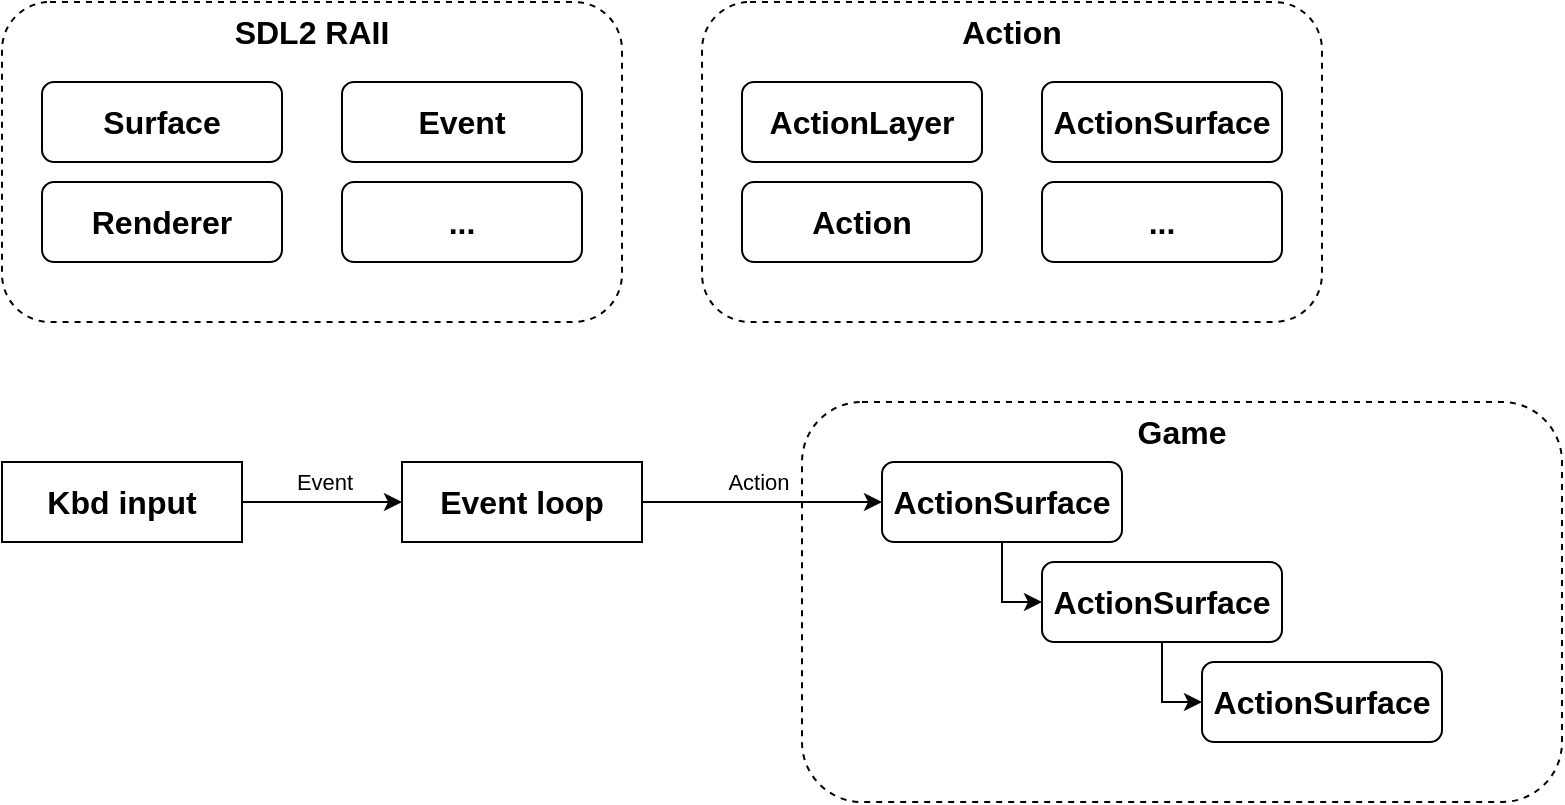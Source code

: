<mxfile version="23.0.2" type="device">
  <diagram name="Page-1" id="AShUOXa5T4dBnTPmRTHz">
    <mxGraphModel dx="1235" dy="728" grid="1" gridSize="10" guides="1" tooltips="1" connect="1" arrows="1" fold="1" page="1" pageScale="1" pageWidth="3300" pageHeight="4681" math="0" shadow="0">
      <root>
        <mxCell id="0" />
        <mxCell id="1" parent="0" />
        <mxCell id="teXr3NQWR3hNx0UK7Al3-13" value="" style="rounded=1;whiteSpace=wrap;html=1;fillColor=none;dashed=1;" parent="1" vertex="1">
          <mxGeometry x="460" y="80" width="310" height="160" as="geometry" />
        </mxCell>
        <mxCell id="teXr3NQWR3hNx0UK7Al3-10" value="Action" style="text;html=1;strokeColor=none;fillColor=none;align=center;verticalAlign=middle;whiteSpace=wrap;rounded=0;fontSize=16;fontStyle=1" parent="1" vertex="1">
          <mxGeometry x="560" y="80" width="110" height="30" as="geometry" />
        </mxCell>
        <mxCell id="teXr3NQWR3hNx0UK7Al3-11" value="ActionLayer" style="rounded=1;whiteSpace=wrap;html=1;fillColor=none;fontSize=16;fontStyle=1" parent="1" vertex="1">
          <mxGeometry x="480" y="120" width="120" height="40" as="geometry" />
        </mxCell>
        <mxCell id="teXr3NQWR3hNx0UK7Al3-12" value="ActionSurface" style="rounded=1;whiteSpace=wrap;html=1;fillColor=none;fontSize=16;fontStyle=1" parent="1" vertex="1">
          <mxGeometry x="630" y="120" width="120" height="40" as="geometry" />
        </mxCell>
        <mxCell id="teXr3NQWR3hNx0UK7Al3-15" value="" style="rounded=1;whiteSpace=wrap;html=1;fillColor=none;dashed=1;" parent="1" vertex="1">
          <mxGeometry x="110" y="80" width="310" height="160" as="geometry" />
        </mxCell>
        <mxCell id="teXr3NQWR3hNx0UK7Al3-16" value="SDL2 RAII" style="text;html=1;strokeColor=none;fillColor=none;align=center;verticalAlign=middle;whiteSpace=wrap;rounded=0;fontSize=16;fontStyle=1" parent="1" vertex="1">
          <mxGeometry x="210" y="80" width="110" height="30" as="geometry" />
        </mxCell>
        <mxCell id="teXr3NQWR3hNx0UK7Al3-17" value="Surface" style="rounded=1;whiteSpace=wrap;html=1;fillColor=none;fontSize=16;fontStyle=1" parent="1" vertex="1">
          <mxGeometry x="130" y="120" width="120" height="40" as="geometry" />
        </mxCell>
        <mxCell id="teXr3NQWR3hNx0UK7Al3-18" value="Event" style="rounded=1;whiteSpace=wrap;html=1;fillColor=none;fontSize=16;fontStyle=1" parent="1" vertex="1">
          <mxGeometry x="280" y="120" width="120" height="40" as="geometry" />
        </mxCell>
        <mxCell id="teXr3NQWR3hNx0UK7Al3-19" value="Renderer" style="rounded=1;whiteSpace=wrap;html=1;fillColor=none;fontSize=16;fontStyle=1" parent="1" vertex="1">
          <mxGeometry x="130" y="170" width="120" height="40" as="geometry" />
        </mxCell>
        <mxCell id="teXr3NQWR3hNx0UK7Al3-20" value="..." style="rounded=1;whiteSpace=wrap;html=1;fillColor=none;fontSize=16;fontStyle=1" parent="1" vertex="1">
          <mxGeometry x="280" y="170" width="120" height="40" as="geometry" />
        </mxCell>
        <mxCell id="teXr3NQWR3hNx0UK7Al3-22" value="Action" style="rounded=1;whiteSpace=wrap;html=1;fillColor=none;fontSize=16;fontStyle=1" parent="1" vertex="1">
          <mxGeometry x="480" y="170" width="120" height="40" as="geometry" />
        </mxCell>
        <mxCell id="teXr3NQWR3hNx0UK7Al3-23" value="..." style="rounded=1;whiteSpace=wrap;html=1;fillColor=none;fontSize=16;fontStyle=1" parent="1" vertex="1">
          <mxGeometry x="630" y="170" width="120" height="40" as="geometry" />
        </mxCell>
        <mxCell id="teXr3NQWR3hNx0UK7Al3-35" style="edgeStyle=orthogonalEdgeStyle;rounded=0;orthogonalLoop=1;jettySize=auto;html=1;exitX=1;exitY=0.5;exitDx=0;exitDy=0;entryX=0;entryY=0.5;entryDx=0;entryDy=0;" parent="1" source="teXr3NQWR3hNx0UK7Al3-33" target="teXr3NQWR3hNx0UK7Al3-34" edge="1">
          <mxGeometry relative="1" as="geometry" />
        </mxCell>
        <mxCell id="teXr3NQWR3hNx0UK7Al3-36" value="Event" style="edgeLabel;html=1;align=center;verticalAlign=middle;resizable=0;points=[];" parent="teXr3NQWR3hNx0UK7Al3-35" vertex="1" connectable="0">
          <mxGeometry x="-0.058" y="4" relative="1" as="geometry">
            <mxPoint x="3" y="-6" as="offset" />
          </mxGeometry>
        </mxCell>
        <mxCell id="teXr3NQWR3hNx0UK7Al3-33" value="Kbd input" style="rounded=0;whiteSpace=wrap;html=1;fillColor=none;fontSize=16;fontStyle=1" parent="1" vertex="1">
          <mxGeometry x="110" y="310" width="120" height="40" as="geometry" />
        </mxCell>
        <mxCell id="teXr3NQWR3hNx0UK7Al3-38" style="edgeStyle=orthogonalEdgeStyle;rounded=0;orthogonalLoop=1;jettySize=auto;html=1;exitX=1;exitY=0.5;exitDx=0;exitDy=0;" parent="1" source="teXr3NQWR3hNx0UK7Al3-34" target="teXr3NQWR3hNx0UK7Al3-41" edge="1">
          <mxGeometry relative="1" as="geometry" />
        </mxCell>
        <mxCell id="teXr3NQWR3hNx0UK7Al3-39" value="Action" style="edgeLabel;html=1;align=center;verticalAlign=middle;resizable=0;points=[];" parent="teXr3NQWR3hNx0UK7Al3-38" vertex="1" connectable="0">
          <mxGeometry x="-0.1" y="1" relative="1" as="geometry">
            <mxPoint x="4" y="-9" as="offset" />
          </mxGeometry>
        </mxCell>
        <mxCell id="teXr3NQWR3hNx0UK7Al3-34" value="Event loop" style="rounded=0;whiteSpace=wrap;html=1;fillColor=none;fontSize=16;fontStyle=1" parent="1" vertex="1">
          <mxGeometry x="310" y="310" width="120" height="40" as="geometry" />
        </mxCell>
        <mxCell id="teXr3NQWR3hNx0UK7Al3-37" value="" style="rounded=1;whiteSpace=wrap;html=1;fillColor=none;fontSize=16;fontStyle=1;dashed=1;" parent="1" vertex="1">
          <mxGeometry x="510" y="280" width="380" height="200" as="geometry" />
        </mxCell>
        <mxCell id="teXr3NQWR3hNx0UK7Al3-40" value="Game" style="text;html=1;strokeColor=none;fillColor=none;align=center;verticalAlign=middle;whiteSpace=wrap;rounded=0;fontSize=16;fontStyle=1" parent="1" vertex="1">
          <mxGeometry x="645" y="280" width="110" height="30" as="geometry" />
        </mxCell>
        <mxCell id="teXr3NQWR3hNx0UK7Al3-44" style="edgeStyle=orthogonalEdgeStyle;rounded=0;orthogonalLoop=1;jettySize=auto;html=1;exitX=0.5;exitY=1;exitDx=0;exitDy=0;entryX=0;entryY=0.5;entryDx=0;entryDy=0;" parent="1" source="teXr3NQWR3hNx0UK7Al3-41" target="teXr3NQWR3hNx0UK7Al3-42" edge="1">
          <mxGeometry relative="1" as="geometry">
            <Array as="points">
              <mxPoint x="610" y="380" />
            </Array>
          </mxGeometry>
        </mxCell>
        <mxCell id="teXr3NQWR3hNx0UK7Al3-41" value="ActionSurface" style="rounded=1;whiteSpace=wrap;html=1;fillColor=none;fontSize=16;fontStyle=1" parent="1" vertex="1">
          <mxGeometry x="550" y="310" width="120" height="40" as="geometry" />
        </mxCell>
        <mxCell id="teXr3NQWR3hNx0UK7Al3-47" style="edgeStyle=orthogonalEdgeStyle;rounded=0;orthogonalLoop=1;jettySize=auto;html=1;exitX=0.5;exitY=1;exitDx=0;exitDy=0;entryX=0;entryY=0.5;entryDx=0;entryDy=0;" parent="1" source="teXr3NQWR3hNx0UK7Al3-42" target="teXr3NQWR3hNx0UK7Al3-43" edge="1">
          <mxGeometry relative="1" as="geometry">
            <Array as="points">
              <mxPoint x="690" y="430" />
            </Array>
          </mxGeometry>
        </mxCell>
        <mxCell id="teXr3NQWR3hNx0UK7Al3-42" value="ActionSurface" style="rounded=1;whiteSpace=wrap;html=1;fillColor=none;fontSize=16;fontStyle=1" parent="1" vertex="1">
          <mxGeometry x="630" y="360" width="120" height="40" as="geometry" />
        </mxCell>
        <mxCell id="teXr3NQWR3hNx0UK7Al3-43" value="ActionSurface" style="rounded=1;whiteSpace=wrap;html=1;fillColor=none;fontSize=16;fontStyle=1" parent="1" vertex="1">
          <mxGeometry x="710" y="410" width="120" height="40" as="geometry" />
        </mxCell>
      </root>
    </mxGraphModel>
  </diagram>
</mxfile>
